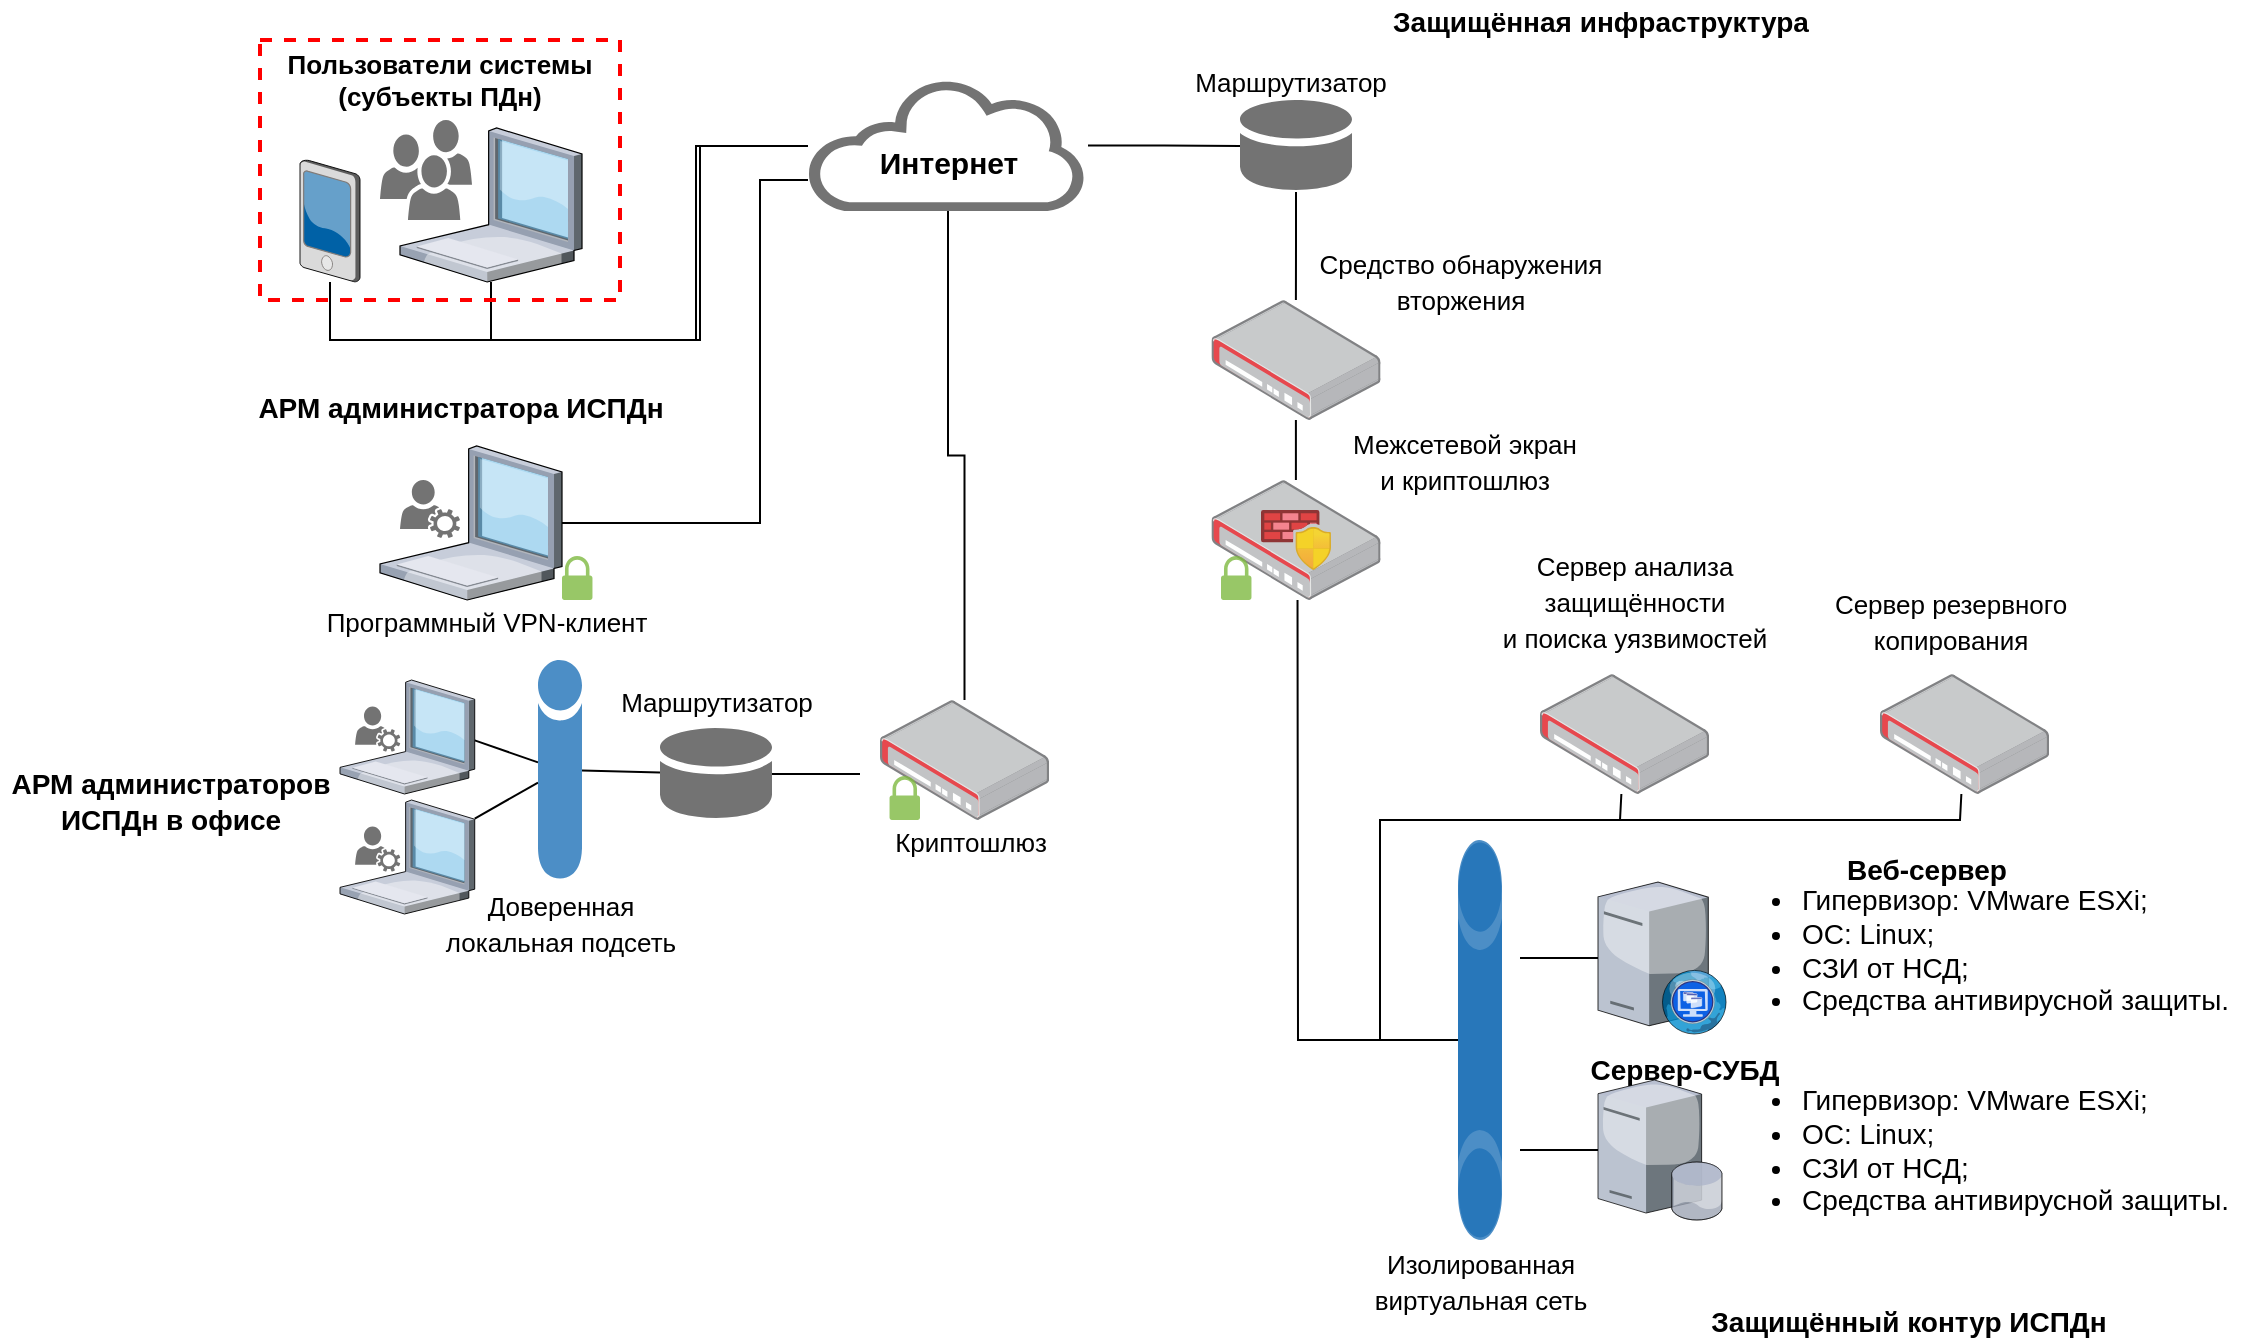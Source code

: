 <mxfile version="18.1.1" type="github">
  <diagram id="DA2Qiv1e6fWK6ssefBED" name="Page-1">
    <mxGraphModel dx="1914" dy="1800" grid="1" gridSize="10" guides="1" tooltips="1" connect="1" arrows="1" fold="1" page="1" pageScale="1" pageWidth="827" pageHeight="1169" math="0" shadow="0">
      <root>
        <mxCell id="0" />
        <mxCell id="1" parent="0" />
        <mxCell id="x9HyxU4pL3DoHxPURY9i-18" style="edgeStyle=orthogonalEdgeStyle;rounded=0;orthogonalLoop=1;jettySize=auto;html=1;fontSize=15;endArrow=none;endFill=0;" edge="1" parent="1" source="x9HyxU4pL3DoHxPURY9i-2" target="x9HyxU4pL3DoHxPURY9i-7">
          <mxGeometry relative="1" as="geometry">
            <Array as="points">
              <mxPoint x="116" y="120" />
              <mxPoint x="218" y="120" />
              <mxPoint x="218" y="23" />
            </Array>
          </mxGeometry>
        </mxCell>
        <mxCell id="x9HyxU4pL3DoHxPURY9i-2" value="" style="verticalLabelPosition=bottom;sketch=0;aspect=fixed;html=1;verticalAlign=top;strokeColor=none;align=center;outlineConnect=0;shape=mxgraph.citrix.laptop_1;" vertex="1" parent="1">
          <mxGeometry x="70" y="14" width="91" height="77" as="geometry" />
        </mxCell>
        <mxCell id="x9HyxU4pL3DoHxPURY9i-19" style="edgeStyle=orthogonalEdgeStyle;rounded=0;orthogonalLoop=1;jettySize=auto;html=1;fontSize=15;endArrow=none;endFill=0;" edge="1" parent="1" source="x9HyxU4pL3DoHxPURY9i-3" target="x9HyxU4pL3DoHxPURY9i-7">
          <mxGeometry relative="1" as="geometry">
            <Array as="points">
              <mxPoint x="35" y="120" />
              <mxPoint x="220" y="120" />
              <mxPoint x="220" y="23" />
            </Array>
          </mxGeometry>
        </mxCell>
        <mxCell id="x9HyxU4pL3DoHxPURY9i-3" value="" style="verticalLabelPosition=bottom;sketch=0;aspect=fixed;html=1;verticalAlign=top;strokeColor=none;align=center;outlineConnect=0;shape=mxgraph.citrix.pda;" vertex="1" parent="1">
          <mxGeometry x="20" y="30" width="30" height="61" as="geometry" />
        </mxCell>
        <mxCell id="x9HyxU4pL3DoHxPURY9i-5" value="&lt;b&gt;&lt;font style=&quot;font-size: 13px;&quot;&gt;Пользователи системы (субъекты ПДн)&lt;/font&gt;&lt;/b&gt;" style="fontStyle=0;verticalAlign=top;align=center;spacingTop=-2;fillColor=none;rounded=0;whiteSpace=wrap;html=1;strokeColor=#FF0000;strokeWidth=2;dashed=1;container=1;collapsible=0;expand=0;recursiveResize=0;" vertex="1" parent="1">
          <mxGeometry y="-30" width="180" height="130" as="geometry" />
        </mxCell>
        <mxCell id="x9HyxU4pL3DoHxPURY9i-8" value="" style="sketch=0;pointerEvents=1;shadow=0;dashed=0;html=1;strokeColor=none;fillColor=#505050;labelPosition=center;verticalLabelPosition=bottom;verticalAlign=top;outlineConnect=0;align=center;shape=mxgraph.office.users.users;opacity=80;" vertex="1" parent="x9HyxU4pL3DoHxPURY9i-5">
          <mxGeometry x="60" y="40" width="46" height="50" as="geometry" />
        </mxCell>
        <mxCell id="x9HyxU4pL3DoHxPURY9i-27" style="edgeStyle=orthogonalEdgeStyle;rounded=0;orthogonalLoop=1;jettySize=auto;html=1;fontSize=13;endArrow=none;endFill=0;" edge="1" parent="1" source="x9HyxU4pL3DoHxPURY9i-11" target="x9HyxU4pL3DoHxPURY9i-25">
          <mxGeometry relative="1" as="geometry" />
        </mxCell>
        <mxCell id="x9HyxU4pL3DoHxPURY9i-11" value="" style="points=[];aspect=fixed;html=1;align=center;shadow=0;dashed=0;image;image=img/lib/allied_telesis/security/Router_VPN.svg;opacity=80;" vertex="1" parent="1">
          <mxGeometry x="475.73" y="100" width="84.54" height="60" as="geometry" />
        </mxCell>
        <mxCell id="x9HyxU4pL3DoHxPURY9i-16" value="" style="group" vertex="1" connectable="0" parent="1">
          <mxGeometry x="274" y="-10" width="140" height="65.5" as="geometry" />
        </mxCell>
        <mxCell id="x9HyxU4pL3DoHxPURY9i-7" value="" style="sketch=0;pointerEvents=1;shadow=0;dashed=0;html=1;strokeColor=none;fillColor=#505050;labelPosition=center;verticalLabelPosition=bottom;outlineConnect=0;verticalAlign=top;align=center;shape=mxgraph.office.clouds.cloud;opacity=80;" vertex="1" parent="x9HyxU4pL3DoHxPURY9i-16">
          <mxGeometry width="140" height="65.5" as="geometry" />
        </mxCell>
        <mxCell id="x9HyxU4pL3DoHxPURY9i-14" value="&lt;font size=&quot;1&quot; style=&quot;&quot;&gt;&lt;b style=&quot;font-size: 15px;&quot;&gt;Интернет&lt;/b&gt;&lt;/font&gt;" style="text;html=1;resizable=0;autosize=1;align=center;verticalAlign=middle;points=[];fillColor=none;strokeColor=none;rounded=0;opacity=80;" vertex="1" parent="x9HyxU4pL3DoHxPURY9i-16">
          <mxGeometry x="30" y="31" width="80" height="20" as="geometry" />
        </mxCell>
        <mxCell id="x9HyxU4pL3DoHxPURY9i-22" style="edgeStyle=orthogonalEdgeStyle;rounded=0;orthogonalLoop=1;jettySize=auto;html=1;fontSize=15;endArrow=none;endFill=0;" edge="1" parent="1" source="x9HyxU4pL3DoHxPURY9i-21" target="x9HyxU4pL3DoHxPURY9i-11">
          <mxGeometry relative="1" as="geometry" />
        </mxCell>
        <mxCell id="x9HyxU4pL3DoHxPURY9i-21" value="" style="sketch=0;shadow=0;dashed=0;html=1;strokeColor=none;fillColor=#505050;labelPosition=center;verticalLabelPosition=bottom;verticalAlign=top;outlineConnect=0;align=center;shape=mxgraph.office.databases.database_mini_1;fontSize=15;opacity=80;" vertex="1" parent="1">
          <mxGeometry x="490" width="56" height="46" as="geometry" />
        </mxCell>
        <mxCell id="x9HyxU4pL3DoHxPURY9i-23" style="edgeStyle=orthogonalEdgeStyle;rounded=0;orthogonalLoop=1;jettySize=auto;html=1;fontSize=15;endArrow=none;endFill=0;" edge="1" parent="1" source="x9HyxU4pL3DoHxPURY9i-7">
          <mxGeometry relative="1" as="geometry">
            <mxPoint x="490" y="23" as="targetPoint" />
          </mxGeometry>
        </mxCell>
        <mxCell id="x9HyxU4pL3DoHxPURY9i-24" value="&lt;font style=&quot;font-size: 13px;&quot;&gt;Средство обнаружения &lt;br&gt;вторжения&lt;/font&gt;" style="text;html=1;resizable=0;autosize=1;align=center;verticalAlign=middle;points=[];fillColor=none;strokeColor=none;rounded=0;fontSize=15;opacity=80;" vertex="1" parent="1">
          <mxGeometry x="520" y="70" width="160" height="40" as="geometry" />
        </mxCell>
        <mxCell id="x9HyxU4pL3DoHxPURY9i-28" value="" style="group" vertex="1" connectable="0" parent="1">
          <mxGeometry x="475.73" y="190" width="84.54" height="60" as="geometry" />
        </mxCell>
        <mxCell id="x9HyxU4pL3DoHxPURY9i-25" value="" style="points=[];aspect=fixed;html=1;align=center;shadow=0;dashed=0;image;image=img/lib/allied_telesis/security/Router_VPN.svg;opacity=80;" vertex="1" parent="x9HyxU4pL3DoHxPURY9i-28">
          <mxGeometry width="84.54" height="60" as="geometry" />
        </mxCell>
        <mxCell id="x9HyxU4pL3DoHxPURY9i-20" value="" style="aspect=fixed;html=1;points=[];align=center;image;fontSize=12;image=img/lib/azure2/networking/Azure_Firewall_Manager.svg;opacity=80;" vertex="1" parent="x9HyxU4pL3DoHxPURY9i-28">
          <mxGeometry x="24.77" y="15" width="35" height="30" as="geometry" />
        </mxCell>
        <mxCell id="x9HyxU4pL3DoHxPURY9i-29" value="" style="sketch=0;pointerEvents=1;shadow=0;dashed=0;html=1;strokeColor=none;labelPosition=center;verticalLabelPosition=bottom;verticalAlign=top;outlineConnect=0;align=center;shape=mxgraph.office.security.lock_protected;fillColor=#7FBA42;fontSize=13;opacity=80;" vertex="1" parent="x9HyxU4pL3DoHxPURY9i-28">
          <mxGeometry x="4.77" y="38" width="15.23" height="22" as="geometry" />
        </mxCell>
        <mxCell id="x9HyxU4pL3DoHxPURY9i-32" value="&lt;span style=&quot;font-size: 13px;&quot;&gt;Межсетевой экран &lt;br&gt;и криптошлюз&lt;/span&gt;" style="text;html=1;resizable=0;autosize=1;align=center;verticalAlign=middle;points=[];fillColor=none;strokeColor=none;rounded=0;fontSize=15;opacity=80;" vertex="1" parent="1">
          <mxGeometry x="537" y="160" width="130" height="40" as="geometry" />
        </mxCell>
        <mxCell id="x9HyxU4pL3DoHxPURY9i-33" value="" style="group" vertex="1" connectable="0" parent="1">
          <mxGeometry x="310" y="300" width="84.54" height="60" as="geometry" />
        </mxCell>
        <mxCell id="x9HyxU4pL3DoHxPURY9i-34" value="" style="points=[];aspect=fixed;html=1;align=center;shadow=0;dashed=0;image;image=img/lib/allied_telesis/security/Router_VPN.svg;opacity=80;" vertex="1" parent="x9HyxU4pL3DoHxPURY9i-33">
          <mxGeometry width="84.54" height="60" as="geometry" />
        </mxCell>
        <mxCell id="x9HyxU4pL3DoHxPURY9i-36" value="" style="sketch=0;pointerEvents=1;shadow=0;dashed=0;html=1;strokeColor=none;labelPosition=center;verticalLabelPosition=bottom;verticalAlign=top;outlineConnect=0;align=center;shape=mxgraph.office.security.lock_protected;fillColor=#7FBA42;fontSize=13;opacity=80;" vertex="1" parent="x9HyxU4pL3DoHxPURY9i-33">
          <mxGeometry x="4.77" y="38" width="15.23" height="22" as="geometry" />
        </mxCell>
        <mxCell id="x9HyxU4pL3DoHxPURY9i-39" value="" style="group" vertex="1" connectable="0" parent="1">
          <mxGeometry x="60" y="173" width="106.23" height="77" as="geometry" />
        </mxCell>
        <mxCell id="x9HyxU4pL3DoHxPURY9i-37" value="" style="verticalLabelPosition=bottom;sketch=0;aspect=fixed;html=1;verticalAlign=top;strokeColor=none;align=center;outlineConnect=0;shape=mxgraph.citrix.laptop_1;" vertex="1" parent="x9HyxU4pL3DoHxPURY9i-39">
          <mxGeometry width="91" height="77" as="geometry" />
        </mxCell>
        <mxCell id="x9HyxU4pL3DoHxPURY9i-38" value="" style="sketch=0;pointerEvents=1;shadow=0;dashed=0;html=1;strokeColor=none;fillColor=#505050;labelPosition=center;verticalLabelPosition=bottom;verticalAlign=top;outlineConnect=0;align=center;shape=mxgraph.office.users.user_services;fontSize=13;opacity=80;" vertex="1" parent="x9HyxU4pL3DoHxPURY9i-39">
          <mxGeometry x="10" y="17" width="30" height="29" as="geometry" />
        </mxCell>
        <mxCell id="x9HyxU4pL3DoHxPURY9i-45" value="" style="sketch=0;pointerEvents=1;shadow=0;dashed=0;html=1;strokeColor=none;labelPosition=center;verticalLabelPosition=bottom;verticalAlign=top;outlineConnect=0;align=center;shape=mxgraph.office.security.lock_protected;fillColor=#7FBA42;fontSize=13;opacity=80;" vertex="1" parent="x9HyxU4pL3DoHxPURY9i-39">
          <mxGeometry x="91" y="55" width="15.23" height="22" as="geometry" />
        </mxCell>
        <mxCell id="x9HyxU4pL3DoHxPURY9i-47" style="edgeStyle=orthogonalEdgeStyle;rounded=0;orthogonalLoop=1;jettySize=auto;html=1;fontSize=13;endArrow=none;endFill=0;" edge="1" parent="1" source="x9HyxU4pL3DoHxPURY9i-40">
          <mxGeometry relative="1" as="geometry">
            <mxPoint x="300" y="337" as="targetPoint" />
          </mxGeometry>
        </mxCell>
        <mxCell id="x9HyxU4pL3DoHxPURY9i-40" value="" style="sketch=0;shadow=0;dashed=0;html=1;strokeColor=none;fillColor=#505050;labelPosition=center;verticalLabelPosition=bottom;verticalAlign=top;outlineConnect=0;align=center;shape=mxgraph.office.databases.database_mini_1;fontSize=15;opacity=80;" vertex="1" parent="1">
          <mxGeometry x="200" y="314" width="56" height="46" as="geometry" />
        </mxCell>
        <mxCell id="x9HyxU4pL3DoHxPURY9i-46" value="" style="edgeStyle=orthogonalEdgeStyle;rounded=0;orthogonalLoop=1;jettySize=auto;html=1;fontSize=13;endArrow=none;endFill=0;" edge="1" parent="1" source="x9HyxU4pL3DoHxPURY9i-37" target="x9HyxU4pL3DoHxPURY9i-7">
          <mxGeometry relative="1" as="geometry">
            <mxPoint x="340" y="60" as="targetPoint" />
            <Array as="points">
              <mxPoint x="250" y="212" />
              <mxPoint x="250" y="40" />
            </Array>
          </mxGeometry>
        </mxCell>
        <mxCell id="x9HyxU4pL3DoHxPURY9i-48" style="edgeStyle=orthogonalEdgeStyle;rounded=0;orthogonalLoop=1;jettySize=auto;html=1;fontSize=13;endArrow=none;endFill=0;" edge="1" parent="1" source="x9HyxU4pL3DoHxPURY9i-34" target="x9HyxU4pL3DoHxPURY9i-7">
          <mxGeometry relative="1" as="geometry" />
        </mxCell>
        <mxCell id="x9HyxU4pL3DoHxPURY9i-50" value="&lt;font style=&quot;font-size: 14px;&quot;&gt;&lt;b&gt;АРМ администратора ИСПДн&lt;/b&gt;&lt;/font&gt;" style="text;html=1;resizable=0;autosize=1;align=center;verticalAlign=middle;points=[];fillColor=none;strokeColor=none;rounded=0;fontSize=15;opacity=80;" vertex="1" parent="1">
          <mxGeometry x="-10" y="143" width="220" height="20" as="geometry" />
        </mxCell>
        <mxCell id="x9HyxU4pL3DoHxPURY9i-51" value="&lt;span style=&quot;font-size: 13px;&quot;&gt;Программный VPN-клиент&lt;/span&gt;" style="text;html=1;resizable=0;autosize=1;align=center;verticalAlign=middle;points=[];fillColor=none;strokeColor=none;rounded=0;fontSize=15;opacity=80;" vertex="1" parent="1">
          <mxGeometry x="23.12" y="250" width="180" height="20" as="geometry" />
        </mxCell>
        <mxCell id="x9HyxU4pL3DoHxPURY9i-52" value="&lt;span style=&quot;font-size: 13px;&quot;&gt;Криптошлюз&lt;/span&gt;" style="text;html=1;resizable=0;autosize=1;align=center;verticalAlign=middle;points=[];fillColor=none;strokeColor=none;rounded=0;fontSize=15;opacity=80;" vertex="1" parent="1">
          <mxGeometry x="310" y="360" width="90" height="20" as="geometry" />
        </mxCell>
        <mxCell id="x9HyxU4pL3DoHxPURY9i-53" value="&lt;span style=&quot;font-size: 13px;&quot;&gt;Маршрутизатор&lt;br&gt;&lt;/span&gt;" style="text;html=1;resizable=0;autosize=1;align=center;verticalAlign=middle;points=[];fillColor=none;strokeColor=none;rounded=0;fontSize=15;opacity=80;" vertex="1" parent="1">
          <mxGeometry x="460.27" y="-20" width="110" height="20" as="geometry" />
        </mxCell>
        <mxCell id="x9HyxU4pL3DoHxPURY9i-54" value="&lt;span style=&quot;font-size: 13px;&quot;&gt;Маршрутизатор&lt;br&gt;&lt;/span&gt;" style="text;html=1;resizable=0;autosize=1;align=center;verticalAlign=middle;points=[];fillColor=none;strokeColor=none;rounded=0;fontSize=15;opacity=80;" vertex="1" parent="1">
          <mxGeometry x="173" y="290" width="110" height="20" as="geometry" />
        </mxCell>
        <mxCell id="x9HyxU4pL3DoHxPURY9i-63" style="edgeStyle=none;rounded=0;orthogonalLoop=1;jettySize=auto;html=1;fontSize=14;endArrow=none;endFill=0;" edge="1" parent="1" source="x9HyxU4pL3DoHxPURY9i-61" target="x9HyxU4pL3DoHxPURY9i-40">
          <mxGeometry relative="1" as="geometry" />
        </mxCell>
        <mxCell id="x9HyxU4pL3DoHxPURY9i-64" style="edgeStyle=none;rounded=0;orthogonalLoop=1;jettySize=auto;html=1;fontSize=14;endArrow=none;endFill=0;" edge="1" parent="1" source="x9HyxU4pL3DoHxPURY9i-61">
          <mxGeometry relative="1" as="geometry">
            <mxPoint x="107.364" y="320.195" as="targetPoint" />
          </mxGeometry>
        </mxCell>
        <mxCell id="x9HyxU4pL3DoHxPURY9i-73" style="edgeStyle=none;rounded=0;orthogonalLoop=1;jettySize=auto;html=1;fontSize=14;endArrow=none;endFill=0;" edge="1" parent="1" source="x9HyxU4pL3DoHxPURY9i-61" target="x9HyxU4pL3DoHxPURY9i-66">
          <mxGeometry relative="1" as="geometry" />
        </mxCell>
        <mxCell id="x9HyxU4pL3DoHxPURY9i-61" value="" style="sketch=0;shadow=0;dashed=0;html=1;strokeColor=none;labelPosition=center;verticalLabelPosition=bottom;verticalAlign=top;outlineConnect=0;align=center;shape=mxgraph.office.databases.database;fillColor=#2072B8;fontSize=14;opacity=80;" vertex="1" parent="1">
          <mxGeometry x="139" y="280" width="22" height="110" as="geometry" />
        </mxCell>
        <mxCell id="x9HyxU4pL3DoHxPURY9i-69" value="" style="group" vertex="1" connectable="0" parent="1">
          <mxGeometry x="40" y="350" width="67.364" height="57" as="geometry" />
        </mxCell>
        <mxCell id="x9HyxU4pL3DoHxPURY9i-66" value="" style="verticalLabelPosition=bottom;sketch=0;aspect=fixed;html=1;verticalAlign=top;strokeColor=none;align=center;outlineConnect=0;shape=mxgraph.citrix.laptop_1;" vertex="1" parent="x9HyxU4pL3DoHxPURY9i-69">
          <mxGeometry width="67.364" height="57" as="geometry" />
        </mxCell>
        <mxCell id="x9HyxU4pL3DoHxPURY9i-67" value="" style="sketch=0;pointerEvents=1;shadow=0;dashed=0;html=1;strokeColor=none;fillColor=#505050;labelPosition=center;verticalLabelPosition=bottom;verticalAlign=top;outlineConnect=0;align=center;shape=mxgraph.office.users.user_services;fontSize=13;opacity=80;" vertex="1" parent="x9HyxU4pL3DoHxPURY9i-69">
          <mxGeometry x="7.531" y="13.247" width="22.592" height="22.597" as="geometry" />
        </mxCell>
        <mxCell id="x9HyxU4pL3DoHxPURY9i-70" value="" style="group" vertex="1" connectable="0" parent="1">
          <mxGeometry x="40" y="290" width="67.364" height="57" as="geometry" />
        </mxCell>
        <mxCell id="x9HyxU4pL3DoHxPURY9i-71" value="" style="verticalLabelPosition=bottom;sketch=0;aspect=fixed;html=1;verticalAlign=top;strokeColor=none;align=center;outlineConnect=0;shape=mxgraph.citrix.laptop_1;" vertex="1" parent="x9HyxU4pL3DoHxPURY9i-70">
          <mxGeometry width="67.364" height="57" as="geometry" />
        </mxCell>
        <mxCell id="x9HyxU4pL3DoHxPURY9i-72" value="" style="sketch=0;pointerEvents=1;shadow=0;dashed=0;html=1;strokeColor=none;fillColor=#505050;labelPosition=center;verticalLabelPosition=bottom;verticalAlign=top;outlineConnect=0;align=center;shape=mxgraph.office.users.user_services;fontSize=13;opacity=80;" vertex="1" parent="x9HyxU4pL3DoHxPURY9i-70">
          <mxGeometry x="7.531" y="13.247" width="22.592" height="22.597" as="geometry" />
        </mxCell>
        <mxCell id="x9HyxU4pL3DoHxPURY9i-74" value="&lt;font style=&quot;font-size: 14px;&quot;&gt;&lt;b&gt;АРМ администраторов &lt;br&gt;ИСПДн в офисе&lt;/b&gt;&lt;/font&gt;" style="text;html=1;resizable=0;autosize=1;align=center;verticalAlign=middle;points=[];fillColor=none;strokeColor=none;rounded=0;fontSize=15;opacity=80;" vertex="1" parent="1">
          <mxGeometry x="-130" y="330" width="170" height="40" as="geometry" />
        </mxCell>
        <mxCell id="x9HyxU4pL3DoHxPURY9i-75" value="&lt;span style=&quot;font-size: 13px;&quot;&gt;Доверенная &lt;br&gt;локальная подсеть&lt;/span&gt;" style="text;html=1;resizable=0;autosize=1;align=center;verticalAlign=middle;points=[];fillColor=none;strokeColor=none;rounded=0;fontSize=15;opacity=80;" vertex="1" parent="1">
          <mxGeometry x="85" y="391" width="130" height="40" as="geometry" />
        </mxCell>
        <mxCell id="x9HyxU4pL3DoHxPURY9i-80" style="edgeStyle=none;rounded=0;orthogonalLoop=1;jettySize=auto;html=1;fontSize=14;endArrow=none;endFill=0;" edge="1" parent="1" source="x9HyxU4pL3DoHxPURY9i-77">
          <mxGeometry relative="1" as="geometry">
            <mxPoint x="630" y="525" as="targetPoint" />
          </mxGeometry>
        </mxCell>
        <mxCell id="x9HyxU4pL3DoHxPURY9i-82" style="edgeStyle=none;rounded=0;orthogonalLoop=1;jettySize=auto;html=1;fontSize=14;endArrow=none;endFill=0;" edge="1" parent="1" source="x9HyxU4pL3DoHxPURY9i-78">
          <mxGeometry relative="1" as="geometry">
            <mxPoint x="630" y="429" as="targetPoint" />
          </mxGeometry>
        </mxCell>
        <mxCell id="x9HyxU4pL3DoHxPURY9i-87" value="&lt;span style=&quot;font-size: 14px;&quot;&gt;&lt;b&gt;Сервер-СУБД&lt;br&gt;&lt;/b&gt;&lt;/span&gt;" style="text;html=1;resizable=0;autosize=1;align=center;verticalAlign=middle;points=[];fillColor=none;strokeColor=none;rounded=0;fontSize=15;opacity=80;" vertex="1" parent="1">
          <mxGeometry x="657.4" y="474" width="110" height="20" as="geometry" />
        </mxCell>
        <mxCell id="x9HyxU4pL3DoHxPURY9i-91" style="edgeStyle=none;rounded=0;orthogonalLoop=1;jettySize=auto;html=1;fontSize=14;endArrow=none;endFill=0;exitX=0.509;exitY=1;exitDx=0;exitDy=0;exitPerimeter=0;" edge="1" parent="1" source="x9HyxU4pL3DoHxPURY9i-25" target="x9HyxU4pL3DoHxPURY9i-89">
          <mxGeometry relative="1" as="geometry">
            <Array as="points">
              <mxPoint x="519" y="470" />
            </Array>
          </mxGeometry>
        </mxCell>
        <mxCell id="x9HyxU4pL3DoHxPURY9i-96" style="edgeStyle=none;rounded=0;orthogonalLoop=1;jettySize=auto;html=1;fontSize=14;endArrow=none;endFill=0;" edge="1" parent="1" source="x9HyxU4pL3DoHxPURY9i-92">
          <mxGeometry relative="1" as="geometry">
            <mxPoint x="560" y="470" as="targetPoint" />
            <Array as="points">
              <mxPoint x="680" y="360" />
              <mxPoint x="560" y="360" />
            </Array>
          </mxGeometry>
        </mxCell>
        <mxCell id="x9HyxU4pL3DoHxPURY9i-92" value="" style="points=[];aspect=fixed;html=1;align=center;shadow=0;dashed=0;image;image=img/lib/allied_telesis/security/Router_VPN.svg;opacity=80;" vertex="1" parent="1">
          <mxGeometry x="640" y="287" width="84.54" height="60" as="geometry" />
        </mxCell>
        <mxCell id="x9HyxU4pL3DoHxPURY9i-97" style="edgeStyle=none;rounded=0;orthogonalLoop=1;jettySize=auto;html=1;fontSize=14;endArrow=none;endFill=0;" edge="1" parent="1" source="x9HyxU4pL3DoHxPURY9i-93">
          <mxGeometry relative="1" as="geometry">
            <mxPoint x="680" y="360" as="targetPoint" />
            <Array as="points">
              <mxPoint x="850" y="360" />
            </Array>
          </mxGeometry>
        </mxCell>
        <mxCell id="x9HyxU4pL3DoHxPURY9i-93" value="" style="points=[];aspect=fixed;html=1;align=center;shadow=0;dashed=0;image;image=img/lib/allied_telesis/security/Router_VPN.svg;opacity=80;" vertex="1" parent="1">
          <mxGeometry x="810" y="287" width="84.54" height="60" as="geometry" />
        </mxCell>
        <mxCell id="x9HyxU4pL3DoHxPURY9i-94" value="&lt;span style=&quot;font-size: 13px;&quot;&gt;Сервер анализа &lt;br&gt;защищённости &lt;br&gt;и поиска уязвимостей&lt;/span&gt;" style="text;html=1;resizable=0;autosize=1;align=center;verticalAlign=middle;points=[];fillColor=none;strokeColor=none;rounded=0;fontSize=15;opacity=80;" vertex="1" parent="1">
          <mxGeometry x="612.22" y="220" width="150" height="60" as="geometry" />
        </mxCell>
        <mxCell id="x9HyxU4pL3DoHxPURY9i-95" value="&lt;span style=&quot;font-size: 13px;&quot;&gt;Сервер резервного &lt;br&gt;копирования&lt;/span&gt;" style="text;html=1;resizable=0;autosize=1;align=center;verticalAlign=middle;points=[];fillColor=none;strokeColor=none;rounded=0;fontSize=15;opacity=80;" vertex="1" parent="1">
          <mxGeometry x="780" y="240" width="130" height="40" as="geometry" />
        </mxCell>
        <mxCell id="x9HyxU4pL3DoHxPURY9i-99" value="&lt;span style=&quot;font-size: 14px;&quot;&gt;&lt;b&gt;Защищённая инфраструктура&lt;/b&gt;&lt;/span&gt;" style="text;html=1;resizable=0;autosize=1;align=center;verticalAlign=middle;points=[];fillColor=none;strokeColor=none;rounded=0;fontSize=15;opacity=80;" vertex="1" parent="1">
          <mxGeometry x="560.27" y="-50" width="220" height="20" as="geometry" />
        </mxCell>
        <mxCell id="x9HyxU4pL3DoHxPURY9i-102" value="" style="group" vertex="1" connectable="0" parent="1">
          <mxGeometry x="550" y="370" width="449" height="250" as="geometry" />
        </mxCell>
        <mxCell id="x9HyxU4pL3DoHxPURY9i-77" value="" style="verticalLabelPosition=bottom;sketch=0;aspect=fixed;html=1;verticalAlign=top;strokeColor=none;align=center;outlineConnect=0;shape=mxgraph.citrix.database_server;fontSize=14;opacity=80;" vertex="1" parent="x9HyxU4pL3DoHxPURY9i-102">
          <mxGeometry x="119" y="120" width="62.22" height="70" as="geometry" />
        </mxCell>
        <mxCell id="x9HyxU4pL3DoHxPURY9i-78" value="" style="verticalLabelPosition=bottom;sketch=0;aspect=fixed;html=1;verticalAlign=top;strokeColor=none;align=center;outlineConnect=0;shape=mxgraph.citrix.desktop_web;fontSize=14;opacity=80;" vertex="1" parent="x9HyxU4pL3DoHxPURY9i-102">
          <mxGeometry x="119" y="21" width="64.6" height="76" as="geometry" />
        </mxCell>
        <mxCell id="x9HyxU4pL3DoHxPURY9i-85" value="" style="group" vertex="1" connectable="0" parent="x9HyxU4pL3DoHxPURY9i-102">
          <mxGeometry x="179" width="270" height="110" as="geometry" />
        </mxCell>
        <mxCell id="x9HyxU4pL3DoHxPURY9i-83" value="&lt;span style=&quot;font-size: 14px;&quot;&gt;&lt;b&gt;&amp;nbsp;Веб-сервер&lt;/b&gt;&lt;/span&gt;" style="text;html=1;resizable=0;autosize=1;align=center;verticalAlign=middle;points=[];fillColor=none;strokeColor=none;rounded=0;fontSize=15;opacity=80;" vertex="1" parent="x9HyxU4pL3DoHxPURY9i-85">
          <mxGeometry x="52.4" y="4" width="100" height="20" as="geometry" />
        </mxCell>
        <mxCell id="x9HyxU4pL3DoHxPURY9i-84" value="&lt;ul style=&quot;font-size: 14px;&quot;&gt;&lt;li&gt;Гипервизор: VMware ESXi;&lt;/li&gt;&lt;li&gt;ОС: Linux;&lt;/li&gt;&lt;li&gt;СЗИ от НСД;&lt;/li&gt;&lt;li&gt;Средства антивирусной защиты.&lt;/li&gt;&lt;/ul&gt;" style="text;html=1;resizable=0;autosize=1;align=left;verticalAlign=middle;points=[];fillColor=none;strokeColor=none;rounded=0;fontSize=15;opacity=80;" vertex="1" parent="x9HyxU4pL3DoHxPURY9i-85">
          <mxGeometry width="270" height="110" as="geometry" />
        </mxCell>
        <mxCell id="x9HyxU4pL3DoHxPURY9i-88" value="&lt;ul style=&quot;font-size: 14px;&quot;&gt;&lt;li&gt;Гипервизор: VMware ESXi;&lt;/li&gt;&lt;li&gt;ОС: Linux;&lt;/li&gt;&lt;li&gt;СЗИ от НСД;&lt;/li&gt;&lt;li&gt;Средства антивирусной защиты.&lt;/li&gt;&lt;/ul&gt;" style="text;html=1;resizable=0;autosize=1;align=left;verticalAlign=middle;points=[];fillColor=none;strokeColor=none;rounded=0;fontSize=15;opacity=80;" vertex="1" parent="x9HyxU4pL3DoHxPURY9i-102">
          <mxGeometry x="179" y="100" width="270" height="110" as="geometry" />
        </mxCell>
        <mxCell id="x9HyxU4pL3DoHxPURY9i-89" value="" style="sketch=0;shadow=0;dashed=0;html=1;strokeColor=none;labelPosition=center;verticalLabelPosition=bottom;verticalAlign=top;outlineConnect=0;align=center;shape=mxgraph.office.databases.database;fillColor=#2072B8;fontSize=14;opacity=80;rotation=-180;" vertex="1" parent="x9HyxU4pL3DoHxPURY9i-102">
          <mxGeometry x="49" width="22" height="200" as="geometry" />
        </mxCell>
        <mxCell id="x9HyxU4pL3DoHxPURY9i-90" value="&lt;span style=&quot;font-size: 13px;&quot;&gt;Изолированная &lt;br&gt;виртуальная сеть&lt;/span&gt;" style="text;html=1;resizable=0;autosize=1;align=center;verticalAlign=middle;points=[];fillColor=none;strokeColor=none;rounded=0;fontSize=15;opacity=80;" vertex="1" parent="x9HyxU4pL3DoHxPURY9i-102">
          <mxGeometry y="200" width="120" height="40" as="geometry" />
        </mxCell>
        <mxCell id="x9HyxU4pL3DoHxPURY9i-98" value="&lt;span style=&quot;font-size: 14px;&quot;&gt;&lt;b&gt;Защищённый контур ИСПДн&lt;/b&gt;&lt;/span&gt;" style="text;html=1;resizable=0;autosize=1;align=center;verticalAlign=middle;points=[];fillColor=none;strokeColor=none;rounded=0;fontSize=15;opacity=80;" vertex="1" parent="x9HyxU4pL3DoHxPURY9i-102">
          <mxGeometry x="169" y="230" width="210" height="20" as="geometry" />
        </mxCell>
        <mxCell id="x9HyxU4pL3DoHxPURY9i-79" value="" style="sketch=0;shadow=0;dashed=0;html=1;strokeColor=none;labelPosition=center;verticalLabelPosition=bottom;verticalAlign=top;outlineConnect=0;align=center;shape=mxgraph.office.databases.database;fillColor=#2072B8;fontSize=14;opacity=80;" vertex="1" parent="x9HyxU4pL3DoHxPURY9i-102">
          <mxGeometry x="49" width="22" height="200" as="geometry" />
        </mxCell>
      </root>
    </mxGraphModel>
  </diagram>
</mxfile>
